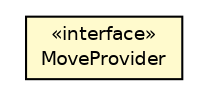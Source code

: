 #!/usr/local/bin/dot
#
# Class diagram 
# Generated by UMLGraph version 5.1 (http://www.umlgraph.org/)
#

digraph G {
	edge [fontname="Helvetica",fontsize=10,labelfontname="Helvetica",labelfontsize=10];
	node [fontname="Helvetica",fontsize=10,shape=plaintext];
	nodesep=0.25;
	ranksep=0.5;
	// es.upm.dit.gsi.gsilejos.lejos.robotics.navigation.MoveProvider
	c251 [label=<<table title="es.upm.dit.gsi.gsilejos.lejos.robotics.navigation.MoveProvider" border="0" cellborder="1" cellspacing="0" cellpadding="2" port="p" bgcolor="lemonChiffon" href="./MoveProvider.html">
		<tr><td><table border="0" cellspacing="0" cellpadding="1">
<tr><td align="center" balign="center"> &#171;interface&#187; </td></tr>
<tr><td align="center" balign="center"> MoveProvider </td></tr>
		</table></td></tr>
		</table>>, fontname="Helvetica", fontcolor="black", fontsize=9.0];
}

